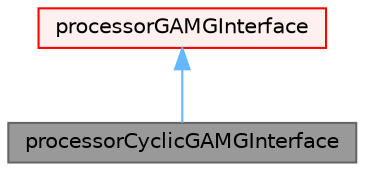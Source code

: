 digraph "processorCyclicGAMGInterface"
{
 // LATEX_PDF_SIZE
  bgcolor="transparent";
  edge [fontname=Helvetica,fontsize=10,labelfontname=Helvetica,labelfontsize=10];
  node [fontname=Helvetica,fontsize=10,shape=box,height=0.2,width=0.4];
  Node1 [id="Node000001",label="processorCyclicGAMGInterface",height=0.2,width=0.4,color="gray40", fillcolor="grey60", style="filled", fontcolor="black",tooltip="GAMG agglomerated processor interface."];
  Node2 -> Node1 [id="edge1_Node000001_Node000002",dir="back",color="steelblue1",style="solid",tooltip=" "];
  Node2 [id="Node000002",label="processorGAMGInterface",height=0.2,width=0.4,color="red", fillcolor="#FFF0F0", style="filled",URL="$classFoam_1_1processorGAMGInterface.html",tooltip="GAMG agglomerated processor interface."];
}
